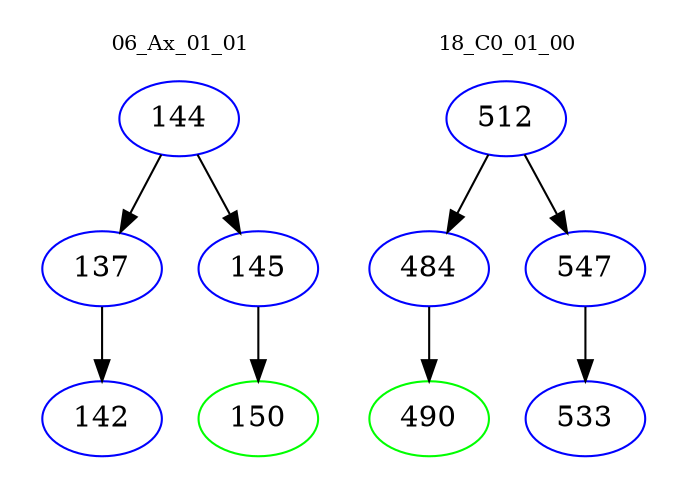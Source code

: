 digraph{
subgraph cluster_0 {
color = white
label = "06_Ax_01_01";
fontsize=10;
T0_144 [label="144", color="blue"]
T0_144 -> T0_137 [color="black"]
T0_137 [label="137", color="blue"]
T0_137 -> T0_142 [color="black"]
T0_142 [label="142", color="blue"]
T0_144 -> T0_145 [color="black"]
T0_145 [label="145", color="blue"]
T0_145 -> T0_150 [color="black"]
T0_150 [label="150", color="green"]
}
subgraph cluster_1 {
color = white
label = "18_C0_01_00";
fontsize=10;
T1_512 [label="512", color="blue"]
T1_512 -> T1_484 [color="black"]
T1_484 [label="484", color="blue"]
T1_484 -> T1_490 [color="black"]
T1_490 [label="490", color="green"]
T1_512 -> T1_547 [color="black"]
T1_547 [label="547", color="blue"]
T1_547 -> T1_533 [color="black"]
T1_533 [label="533", color="blue"]
}
}
